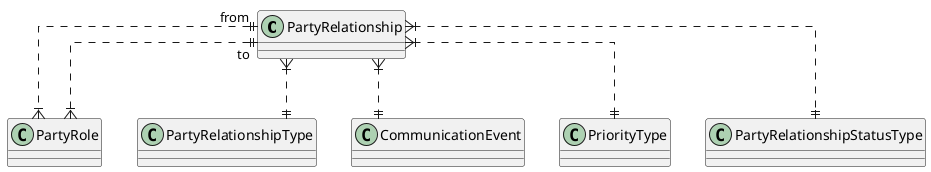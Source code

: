 @startuml
' hide the spot
' hide circle

' avoid problems with angled crows feet
skinparam linetype ortho

PartyRelationship "from"  ||..|{ PartyRole
PartyRelationship "to"  ||..|{ PartyRole
PartyRelationship }|..|| PartyRelationshipType
PartyRelationship }|..|| CommunicationEvent
PartyRelationship }|..|| PriorityType
PartyRelationship }|..|| PartyRelationshipStatusType

@enduml
